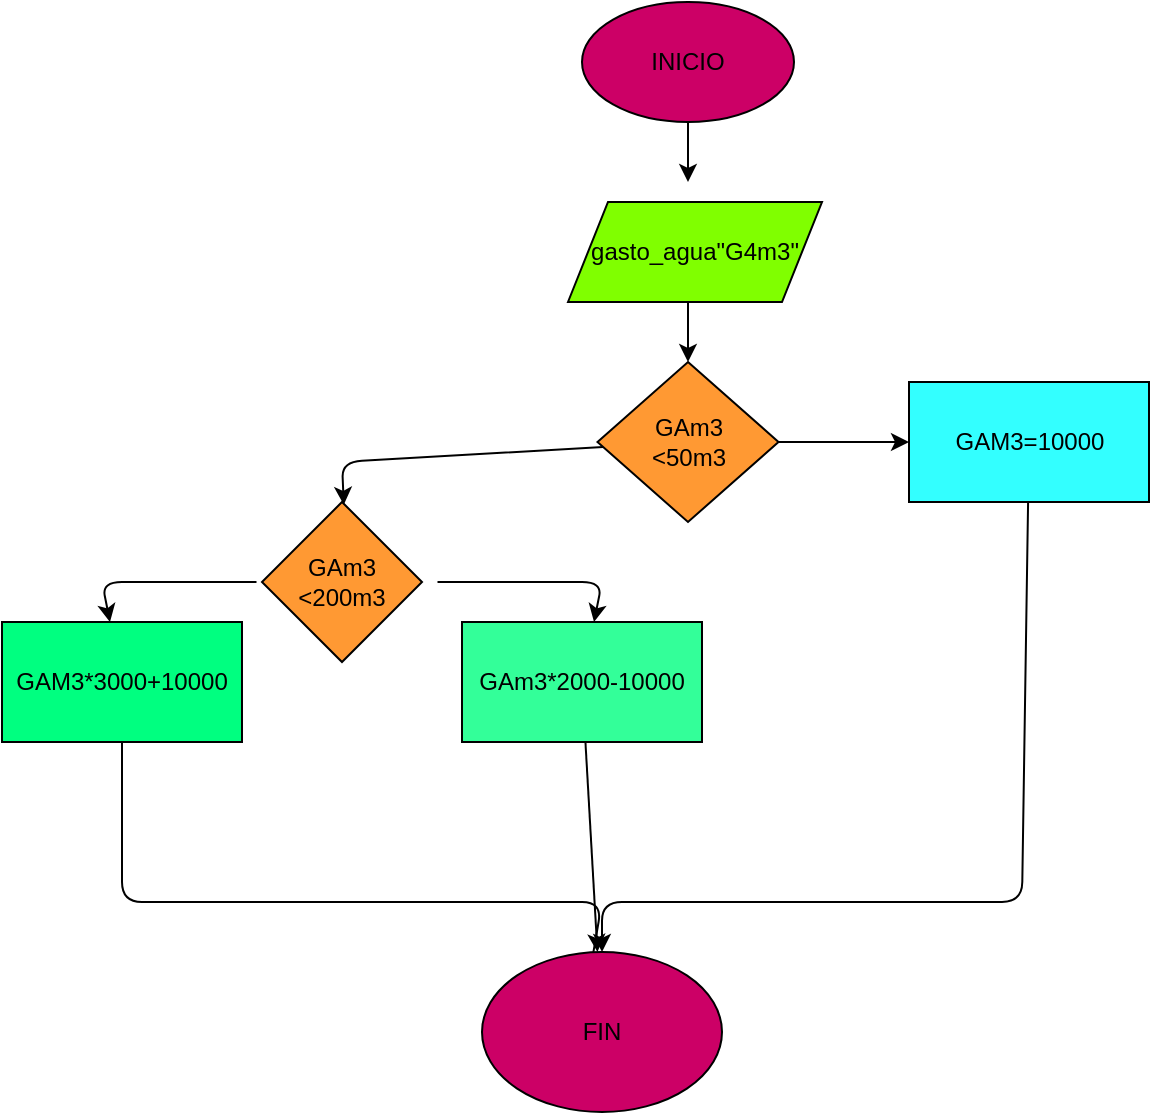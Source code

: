 <mxfile>
    <diagram id="AIsCjPp8Awc_-8FkCdDz" name="Page-1">
        <mxGraphModel dx="770" dy="413" grid="1" gridSize="10" guides="1" tooltips="1" connect="1" arrows="1" fold="1" page="1" pageScale="1" pageWidth="827" pageHeight="1169" math="0" shadow="0">
            <root>
                <mxCell id="0"/>
                <mxCell id="1" parent="0"/>
                <mxCell id="4" value="" style="edgeStyle=none;html=1;" edge="1" parent="1" source="2">
                    <mxGeometry relative="1" as="geometry">
                        <mxPoint x="433" y="120" as="targetPoint"/>
                    </mxGeometry>
                </mxCell>
                <mxCell id="2" value="INICIO" style="ellipse;whiteSpace=wrap;html=1;fillColor=#CC0066;" vertex="1" parent="1">
                    <mxGeometry x="380" y="30" width="106" height="60" as="geometry"/>
                </mxCell>
                <mxCell id="6" value="" style="edgeStyle=none;html=1;" edge="1" parent="1" target="5">
                    <mxGeometry relative="1" as="geometry">
                        <mxPoint x="433" y="180" as="sourcePoint"/>
                    </mxGeometry>
                </mxCell>
                <mxCell id="8" value="" style="edgeStyle=none;html=1;" edge="1" parent="1" source="5" target="7">
                    <mxGeometry relative="1" as="geometry"/>
                </mxCell>
                <mxCell id="10" value="" style="edgeStyle=none;html=1;" edge="1" parent="1" source="5">
                    <mxGeometry relative="1" as="geometry">
                        <mxPoint x="260.893" y="281.421" as="targetPoint"/>
                        <Array as="points">
                            <mxPoint x="260" y="260"/>
                        </Array>
                    </mxGeometry>
                </mxCell>
                <mxCell id="5" value="GAm3&lt;br&gt;&amp;lt;50m3" style="rhombus;whiteSpace=wrap;html=1;fillColor=#FF9933;" vertex="1" parent="1">
                    <mxGeometry x="387.75" y="210" width="90.5" height="80" as="geometry"/>
                </mxCell>
                <mxCell id="21" value="" style="edgeStyle=none;html=1;entryX=0.5;entryY=0;entryDx=0;entryDy=0;" edge="1" parent="1" source="7" target="16">
                    <mxGeometry relative="1" as="geometry">
                        <mxPoint x="603.5" y="390" as="targetPoint"/>
                        <Array as="points">
                            <mxPoint x="600" y="480"/>
                            <mxPoint x="390" y="480"/>
                        </Array>
                    </mxGeometry>
                </mxCell>
                <mxCell id="7" value="GAM3=10000" style="whiteSpace=wrap;html=1;fillColor=#33FFFF;" vertex="1" parent="1">
                    <mxGeometry x="543.5" y="220" width="120" height="60" as="geometry"/>
                </mxCell>
                <mxCell id="14" value="" style="edgeStyle=none;html=1;" edge="1" parent="1" target="12">
                    <mxGeometry relative="1" as="geometry">
                        <mxPoint x="307.75" y="320" as="sourcePoint"/>
                        <Array as="points">
                            <mxPoint x="390" y="320"/>
                        </Array>
                    </mxGeometry>
                </mxCell>
                <mxCell id="15" value="" style="edgeStyle=none;html=1;" edge="1" parent="1">
                    <mxGeometry relative="1" as="geometry">
                        <mxPoint x="217.25" y="320" as="sourcePoint"/>
                        <mxPoint x="144" y="340" as="targetPoint"/>
                        <Array as="points">
                            <mxPoint x="140" y="320"/>
                        </Array>
                    </mxGeometry>
                </mxCell>
                <mxCell id="19" value="" style="edgeStyle=none;html=1;" edge="1" parent="1" source="12" target="16">
                    <mxGeometry relative="1" as="geometry"/>
                </mxCell>
                <mxCell id="12" value="GAm3*2000-10000" style="rounded=0;whiteSpace=wrap;html=1;fillColor=#33FF99;" vertex="1" parent="1">
                    <mxGeometry x="320" y="340" width="120" height="60" as="geometry"/>
                </mxCell>
                <mxCell id="18" value="" style="edgeStyle=none;html=1;entryX=0.45;entryY=0.125;entryDx=0;entryDy=0;entryPerimeter=0;" edge="1" parent="1" target="16">
                    <mxGeometry relative="1" as="geometry">
                        <mxPoint x="150" y="400" as="sourcePoint"/>
                        <mxPoint x="150" y="510" as="targetPoint"/>
                        <Array as="points">
                            <mxPoint x="150" y="480"/>
                            <mxPoint x="390" y="480"/>
                        </Array>
                    </mxGeometry>
                </mxCell>
                <mxCell id="16" value="FIN" style="ellipse;whiteSpace=wrap;html=1;fillColor=#CC0066;" vertex="1" parent="1">
                    <mxGeometry x="330" y="505" width="120" height="80" as="geometry"/>
                </mxCell>
                <mxCell id="22" value="gasto_agua&quot;G4m3&quot;" style="shape=parallelogram;perimeter=parallelogramPerimeter;whiteSpace=wrap;html=1;fixedSize=1;fillColor=#80FF00;" vertex="1" parent="1">
                    <mxGeometry x="373" y="130" width="127" height="50" as="geometry"/>
                </mxCell>
                <mxCell id="23" value="GAm3&lt;br&gt;&amp;lt;200m3" style="rhombus;whiteSpace=wrap;html=1;fillColor=#FF9933;" vertex="1" parent="1">
                    <mxGeometry x="220" y="280" width="80" height="80" as="geometry"/>
                </mxCell>
                <mxCell id="24" value="GAM3*3000+10000" style="rounded=0;whiteSpace=wrap;html=1;fillColor=#00FF80;" vertex="1" parent="1">
                    <mxGeometry x="90" y="340" width="120" height="60" as="geometry"/>
                </mxCell>
            </root>
        </mxGraphModel>
    </diagram>
</mxfile>